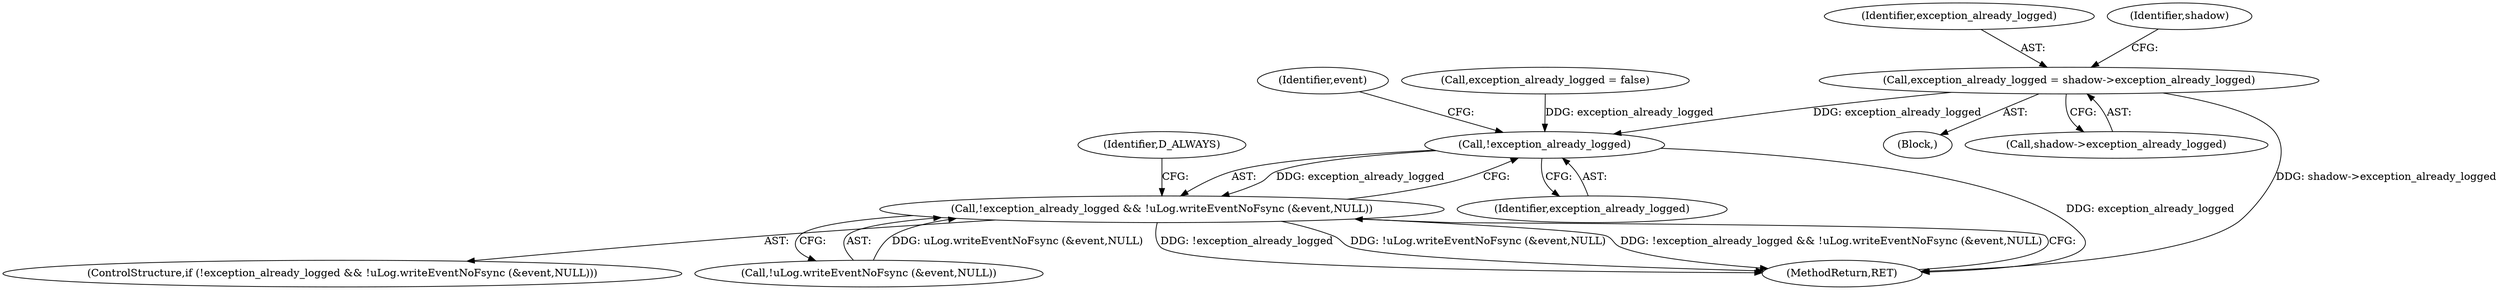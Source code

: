 digraph "0_htcondor_5e5571d1a431eb3c61977b6dd6ec90186ef79867_5@API" {
"1000137" [label="(Call,exception_already_logged = shadow->exception_already_logged)"];
"1000166" [label="(Call,!exception_already_logged)"];
"1000165" [label="(Call,!exception_already_logged && !uLog.writeEventNoFsync (&event,NULL))"];
"1000137" [label="(Call,exception_already_logged = shadow->exception_already_logged)"];
"1000167" [label="(Identifier,exception_already_logged)"];
"1000171" [label="(Identifier,event)"];
"1000105" [label="(Call,exception_already_logged = false)"];
"1000138" [label="(Identifier,exception_already_logged)"];
"1000122" [label="(Block,)"];
"1000175" [label="(Identifier,D_ALWAYS)"];
"1000164" [label="(ControlStructure,if (!exception_already_logged && !uLog.writeEventNoFsync (&event,NULL)))"];
"1000168" [label="(Call,!uLog.writeEventNoFsync (&event,NULL))"];
"1000165" [label="(Call,!exception_already_logged && !uLog.writeEventNoFsync (&event,NULL))"];
"1000144" [label="(Identifier,shadow)"];
"1000139" [label="(Call,shadow->exception_already_logged)"];
"1000177" [label="(MethodReturn,RET)"];
"1000166" [label="(Call,!exception_already_logged)"];
"1000137" -> "1000122"  [label="AST: "];
"1000137" -> "1000139"  [label="CFG: "];
"1000138" -> "1000137"  [label="AST: "];
"1000139" -> "1000137"  [label="AST: "];
"1000144" -> "1000137"  [label="CFG: "];
"1000137" -> "1000177"  [label="DDG: shadow->exception_already_logged"];
"1000137" -> "1000166"  [label="DDG: exception_already_logged"];
"1000166" -> "1000165"  [label="AST: "];
"1000166" -> "1000167"  [label="CFG: "];
"1000167" -> "1000166"  [label="AST: "];
"1000171" -> "1000166"  [label="CFG: "];
"1000165" -> "1000166"  [label="CFG: "];
"1000166" -> "1000177"  [label="DDG: exception_already_logged"];
"1000166" -> "1000165"  [label="DDG: exception_already_logged"];
"1000105" -> "1000166"  [label="DDG: exception_already_logged"];
"1000165" -> "1000164"  [label="AST: "];
"1000165" -> "1000168"  [label="CFG: "];
"1000168" -> "1000165"  [label="AST: "];
"1000175" -> "1000165"  [label="CFG: "];
"1000177" -> "1000165"  [label="CFG: "];
"1000165" -> "1000177"  [label="DDG: !exception_already_logged"];
"1000165" -> "1000177"  [label="DDG: !uLog.writeEventNoFsync (&event,NULL)"];
"1000165" -> "1000177"  [label="DDG: !exception_already_logged && !uLog.writeEventNoFsync (&event,NULL)"];
"1000168" -> "1000165"  [label="DDG: uLog.writeEventNoFsync (&event,NULL)"];
}
